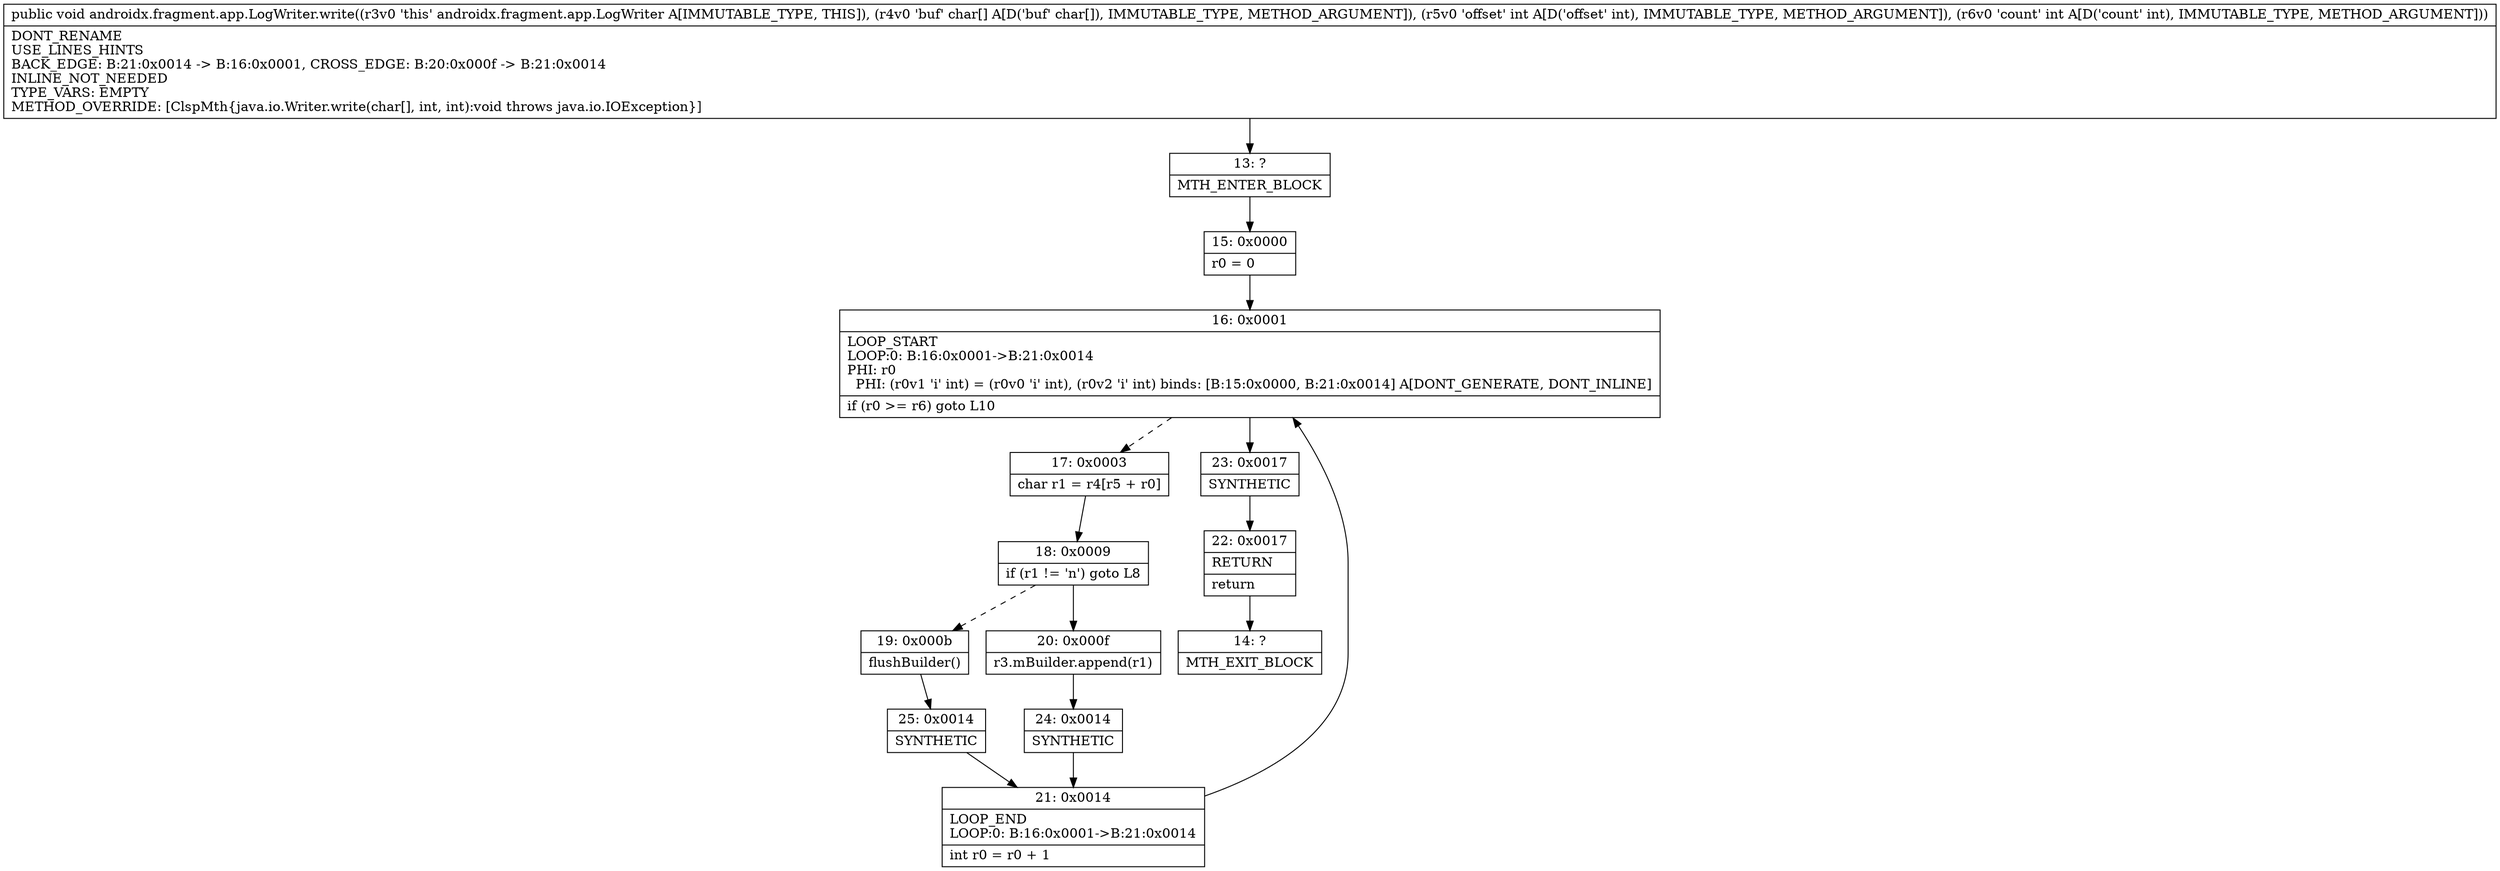 digraph "CFG forandroidx.fragment.app.LogWriter.write([CII)V" {
Node_13 [shape=record,label="{13\:\ ?|MTH_ENTER_BLOCK\l}"];
Node_15 [shape=record,label="{15\:\ 0x0000|r0 = 0\l}"];
Node_16 [shape=record,label="{16\:\ 0x0001|LOOP_START\lLOOP:0: B:16:0x0001\-\>B:21:0x0014\lPHI: r0 \l  PHI: (r0v1 'i' int) = (r0v0 'i' int), (r0v2 'i' int) binds: [B:15:0x0000, B:21:0x0014] A[DONT_GENERATE, DONT_INLINE]\l|if (r0 \>= r6) goto L10\l}"];
Node_17 [shape=record,label="{17\:\ 0x0003|char r1 = r4[r5 + r0]\l}"];
Node_18 [shape=record,label="{18\:\ 0x0009|if (r1 != 'n') goto L8\l}"];
Node_19 [shape=record,label="{19\:\ 0x000b|flushBuilder()\l}"];
Node_25 [shape=record,label="{25\:\ 0x0014|SYNTHETIC\l}"];
Node_21 [shape=record,label="{21\:\ 0x0014|LOOP_END\lLOOP:0: B:16:0x0001\-\>B:21:0x0014\l|int r0 = r0 + 1\l}"];
Node_20 [shape=record,label="{20\:\ 0x000f|r3.mBuilder.append(r1)\l}"];
Node_24 [shape=record,label="{24\:\ 0x0014|SYNTHETIC\l}"];
Node_23 [shape=record,label="{23\:\ 0x0017|SYNTHETIC\l}"];
Node_22 [shape=record,label="{22\:\ 0x0017|RETURN\l|return\l}"];
Node_14 [shape=record,label="{14\:\ ?|MTH_EXIT_BLOCK\l}"];
MethodNode[shape=record,label="{public void androidx.fragment.app.LogWriter.write((r3v0 'this' androidx.fragment.app.LogWriter A[IMMUTABLE_TYPE, THIS]), (r4v0 'buf' char[] A[D('buf' char[]), IMMUTABLE_TYPE, METHOD_ARGUMENT]), (r5v0 'offset' int A[D('offset' int), IMMUTABLE_TYPE, METHOD_ARGUMENT]), (r6v0 'count' int A[D('count' int), IMMUTABLE_TYPE, METHOD_ARGUMENT]))  | DONT_RENAME\lUSE_LINES_HINTS\lBACK_EDGE: B:21:0x0014 \-\> B:16:0x0001, CROSS_EDGE: B:20:0x000f \-\> B:21:0x0014\lINLINE_NOT_NEEDED\lTYPE_VARS: EMPTY\lMETHOD_OVERRIDE: [ClspMth\{java.io.Writer.write(char[], int, int):void throws java.io.IOException\}]\l}"];
MethodNode -> Node_13;Node_13 -> Node_15;
Node_15 -> Node_16;
Node_16 -> Node_17[style=dashed];
Node_16 -> Node_23;
Node_17 -> Node_18;
Node_18 -> Node_19[style=dashed];
Node_18 -> Node_20;
Node_19 -> Node_25;
Node_25 -> Node_21;
Node_21 -> Node_16;
Node_20 -> Node_24;
Node_24 -> Node_21;
Node_23 -> Node_22;
Node_22 -> Node_14;
}

